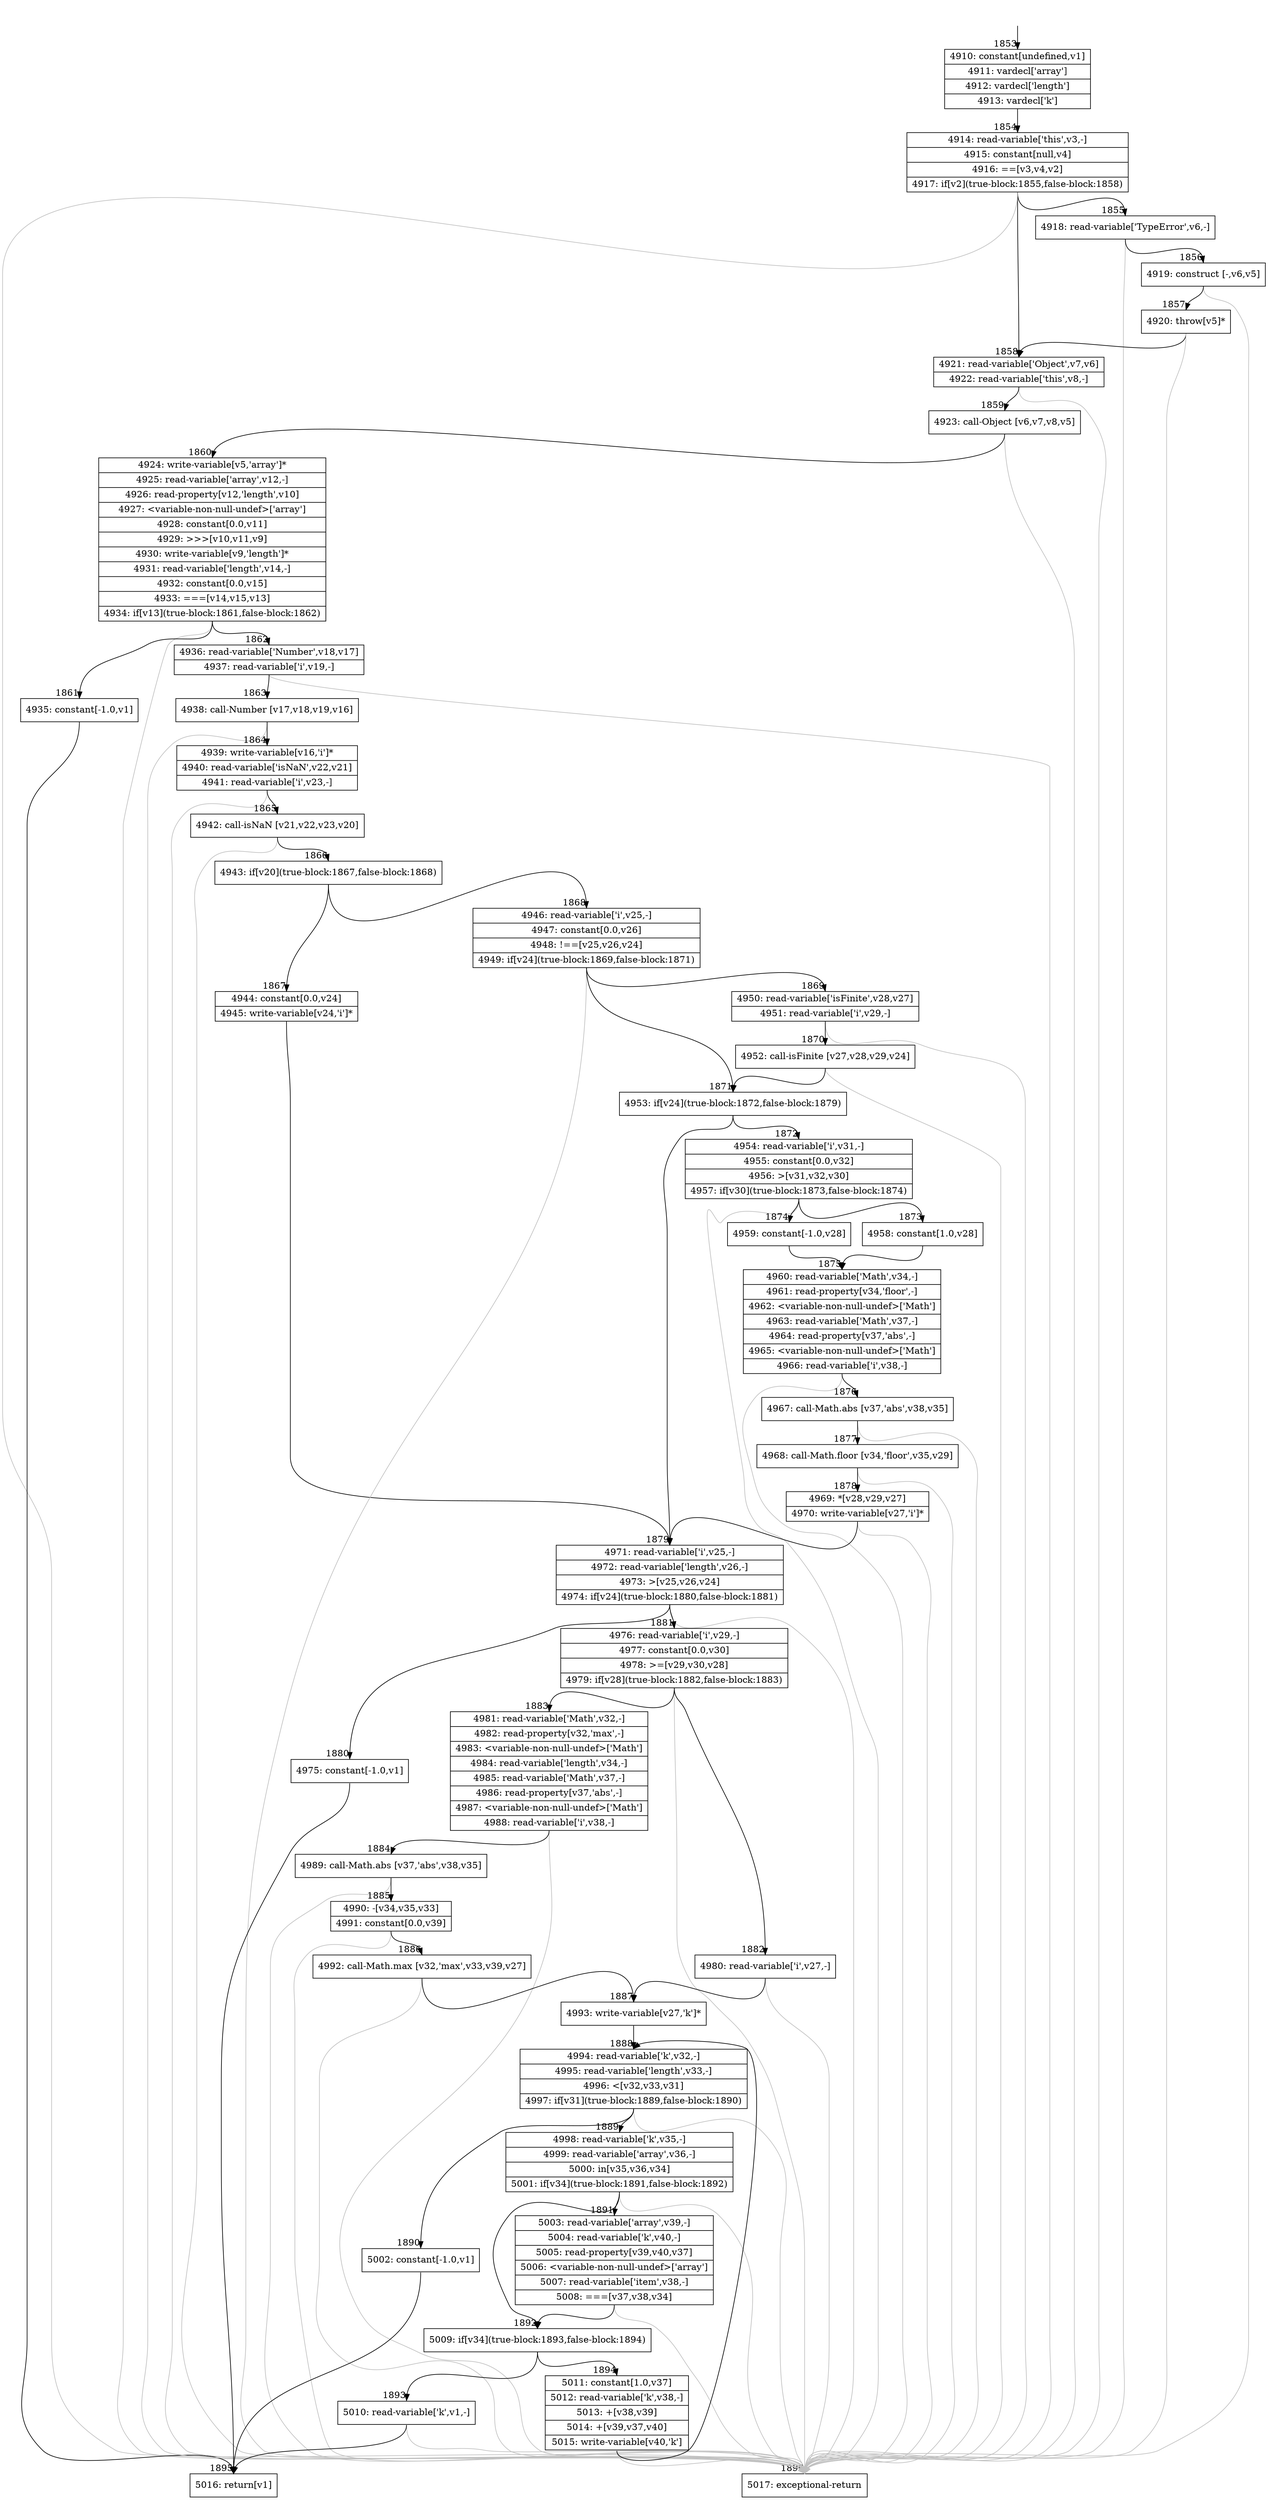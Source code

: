 digraph {
rankdir="TD"
BB_entry173[shape=none,label=""];
BB_entry173 -> BB1853 [tailport=s, headport=n, headlabel="    1853"]
BB1853 [shape=record label="{4910: constant[undefined,v1]|4911: vardecl['array']|4912: vardecl['length']|4913: vardecl['k']}" ] 
BB1853 -> BB1854 [tailport=s, headport=n, headlabel="      1854"]
BB1854 [shape=record label="{4914: read-variable['this',v3,-]|4915: constant[null,v4]|4916: ==[v3,v4,v2]|4917: if[v2](true-block:1855,false-block:1858)}" ] 
BB1854 -> BB1855 [tailport=s, headport=n, headlabel="      1855"]
BB1854 -> BB1858 [tailport=s, headport=n, headlabel="      1858"]
BB1854 -> BB1896 [tailport=s, headport=n, color=gray, headlabel="      1896"]
BB1855 [shape=record label="{4918: read-variable['TypeError',v6,-]}" ] 
BB1855 -> BB1856 [tailport=s, headport=n, headlabel="      1856"]
BB1855 -> BB1896 [tailport=s, headport=n, color=gray]
BB1856 [shape=record label="{4919: construct [-,v6,v5]}" ] 
BB1856 -> BB1857 [tailport=s, headport=n, headlabel="      1857"]
BB1856 -> BB1896 [tailport=s, headport=n, color=gray]
BB1857 [shape=record label="{4920: throw[v5]*}" ] 
BB1857 -> BB1858 [tailport=s, headport=n]
BB1857 -> BB1896 [tailport=s, headport=n, color=gray]
BB1858 [shape=record label="{4921: read-variable['Object',v7,v6]|4922: read-variable['this',v8,-]}" ] 
BB1858 -> BB1859 [tailport=s, headport=n, headlabel="      1859"]
BB1858 -> BB1896 [tailport=s, headport=n, color=gray]
BB1859 [shape=record label="{4923: call-Object [v6,v7,v8,v5]}" ] 
BB1859 -> BB1860 [tailport=s, headport=n, headlabel="      1860"]
BB1859 -> BB1896 [tailport=s, headport=n, color=gray]
BB1860 [shape=record label="{4924: write-variable[v5,'array']*|4925: read-variable['array',v12,-]|4926: read-property[v12,'length',v10]|4927: \<variable-non-null-undef\>['array']|4928: constant[0.0,v11]|4929: \>\>\>[v10,v11,v9]|4930: write-variable[v9,'length']*|4931: read-variable['length',v14,-]|4932: constant[0.0,v15]|4933: ===[v14,v15,v13]|4934: if[v13](true-block:1861,false-block:1862)}" ] 
BB1860 -> BB1861 [tailport=s, headport=n, headlabel="      1861"]
BB1860 -> BB1862 [tailport=s, headport=n, headlabel="      1862"]
BB1860 -> BB1896 [tailport=s, headport=n, color=gray]
BB1861 [shape=record label="{4935: constant[-1.0,v1]}" ] 
BB1861 -> BB1895 [tailport=s, headport=n, headlabel="      1895"]
BB1862 [shape=record label="{4936: read-variable['Number',v18,v17]|4937: read-variable['i',v19,-]}" ] 
BB1862 -> BB1863 [tailport=s, headport=n, headlabel="      1863"]
BB1862 -> BB1896 [tailport=s, headport=n, color=gray]
BB1863 [shape=record label="{4938: call-Number [v17,v18,v19,v16]}" ] 
BB1863 -> BB1864 [tailport=s, headport=n, headlabel="      1864"]
BB1863 -> BB1896 [tailport=s, headport=n, color=gray]
BB1864 [shape=record label="{4939: write-variable[v16,'i']*|4940: read-variable['isNaN',v22,v21]|4941: read-variable['i',v23,-]}" ] 
BB1864 -> BB1865 [tailport=s, headport=n, headlabel="      1865"]
BB1864 -> BB1896 [tailport=s, headport=n, color=gray]
BB1865 [shape=record label="{4942: call-isNaN [v21,v22,v23,v20]}" ] 
BB1865 -> BB1866 [tailport=s, headport=n, headlabel="      1866"]
BB1865 -> BB1896 [tailport=s, headport=n, color=gray]
BB1866 [shape=record label="{4943: if[v20](true-block:1867,false-block:1868)}" ] 
BB1866 -> BB1867 [tailport=s, headport=n, headlabel="      1867"]
BB1866 -> BB1868 [tailport=s, headport=n, headlabel="      1868"]
BB1867 [shape=record label="{4944: constant[0.0,v24]|4945: write-variable[v24,'i']*}" ] 
BB1867 -> BB1879 [tailport=s, headport=n, headlabel="      1879"]
BB1868 [shape=record label="{4946: read-variable['i',v25,-]|4947: constant[0.0,v26]|4948: !==[v25,v26,v24]|4949: if[v24](true-block:1869,false-block:1871)}" ] 
BB1868 -> BB1871 [tailport=s, headport=n, headlabel="      1871"]
BB1868 -> BB1869 [tailport=s, headport=n, headlabel="      1869"]
BB1868 -> BB1896 [tailport=s, headport=n, color=gray]
BB1869 [shape=record label="{4950: read-variable['isFinite',v28,v27]|4951: read-variable['i',v29,-]}" ] 
BB1869 -> BB1870 [tailport=s, headport=n, headlabel="      1870"]
BB1869 -> BB1896 [tailport=s, headport=n, color=gray]
BB1870 [shape=record label="{4952: call-isFinite [v27,v28,v29,v24]}" ] 
BB1870 -> BB1871 [tailport=s, headport=n]
BB1870 -> BB1896 [tailport=s, headport=n, color=gray]
BB1871 [shape=record label="{4953: if[v24](true-block:1872,false-block:1879)}" ] 
BB1871 -> BB1872 [tailport=s, headport=n, headlabel="      1872"]
BB1871 -> BB1879 [tailport=s, headport=n]
BB1872 [shape=record label="{4954: read-variable['i',v31,-]|4955: constant[0.0,v32]|4956: \>[v31,v32,v30]|4957: if[v30](true-block:1873,false-block:1874)}" ] 
BB1872 -> BB1873 [tailport=s, headport=n, headlabel="      1873"]
BB1872 -> BB1874 [tailport=s, headport=n, headlabel="      1874"]
BB1872 -> BB1896 [tailport=s, headport=n, color=gray]
BB1873 [shape=record label="{4958: constant[1.0,v28]}" ] 
BB1873 -> BB1875 [tailport=s, headport=n, headlabel="      1875"]
BB1874 [shape=record label="{4959: constant[-1.0,v28]}" ] 
BB1874 -> BB1875 [tailport=s, headport=n]
BB1875 [shape=record label="{4960: read-variable['Math',v34,-]|4961: read-property[v34,'floor',-]|4962: \<variable-non-null-undef\>['Math']|4963: read-variable['Math',v37,-]|4964: read-property[v37,'abs',-]|4965: \<variable-non-null-undef\>['Math']|4966: read-variable['i',v38,-]}" ] 
BB1875 -> BB1876 [tailport=s, headport=n, headlabel="      1876"]
BB1875 -> BB1896 [tailport=s, headport=n, color=gray]
BB1876 [shape=record label="{4967: call-Math.abs [v37,'abs',v38,v35]}" ] 
BB1876 -> BB1877 [tailport=s, headport=n, headlabel="      1877"]
BB1876 -> BB1896 [tailport=s, headport=n, color=gray]
BB1877 [shape=record label="{4968: call-Math.floor [v34,'floor',v35,v29]}" ] 
BB1877 -> BB1878 [tailport=s, headport=n, headlabel="      1878"]
BB1877 -> BB1896 [tailport=s, headport=n, color=gray]
BB1878 [shape=record label="{4969: *[v28,v29,v27]|4970: write-variable[v27,'i']*}" ] 
BB1878 -> BB1879 [tailport=s, headport=n]
BB1878 -> BB1896 [tailport=s, headport=n, color=gray]
BB1879 [shape=record label="{4971: read-variable['i',v25,-]|4972: read-variable['length',v26,-]|4973: \>[v25,v26,v24]|4974: if[v24](true-block:1880,false-block:1881)}" ] 
BB1879 -> BB1880 [tailport=s, headport=n, headlabel="      1880"]
BB1879 -> BB1881 [tailport=s, headport=n, headlabel="      1881"]
BB1879 -> BB1896 [tailport=s, headport=n, color=gray]
BB1880 [shape=record label="{4975: constant[-1.0,v1]}" ] 
BB1880 -> BB1895 [tailport=s, headport=n]
BB1881 [shape=record label="{4976: read-variable['i',v29,-]|4977: constant[0.0,v30]|4978: \>=[v29,v30,v28]|4979: if[v28](true-block:1882,false-block:1883)}" ] 
BB1881 -> BB1882 [tailport=s, headport=n, headlabel="      1882"]
BB1881 -> BB1883 [tailport=s, headport=n, headlabel="      1883"]
BB1881 -> BB1896 [tailport=s, headport=n, color=gray]
BB1882 [shape=record label="{4980: read-variable['i',v27,-]}" ] 
BB1882 -> BB1887 [tailport=s, headport=n, headlabel="      1887"]
BB1882 -> BB1896 [tailport=s, headport=n, color=gray]
BB1883 [shape=record label="{4981: read-variable['Math',v32,-]|4982: read-property[v32,'max',-]|4983: \<variable-non-null-undef\>['Math']|4984: read-variable['length',v34,-]|4985: read-variable['Math',v37,-]|4986: read-property[v37,'abs',-]|4987: \<variable-non-null-undef\>['Math']|4988: read-variable['i',v38,-]}" ] 
BB1883 -> BB1884 [tailport=s, headport=n, headlabel="      1884"]
BB1883 -> BB1896 [tailport=s, headport=n, color=gray]
BB1884 [shape=record label="{4989: call-Math.abs [v37,'abs',v38,v35]}" ] 
BB1884 -> BB1885 [tailport=s, headport=n, headlabel="      1885"]
BB1884 -> BB1896 [tailport=s, headport=n, color=gray]
BB1885 [shape=record label="{4990: -[v34,v35,v33]|4991: constant[0.0,v39]}" ] 
BB1885 -> BB1886 [tailport=s, headport=n, headlabel="      1886"]
BB1885 -> BB1896 [tailport=s, headport=n, color=gray]
BB1886 [shape=record label="{4992: call-Math.max [v32,'max',v33,v39,v27]}" ] 
BB1886 -> BB1887 [tailport=s, headport=n]
BB1886 -> BB1896 [tailport=s, headport=n, color=gray]
BB1887 [shape=record label="{4993: write-variable[v27,'k']*}" ] 
BB1887 -> BB1888 [tailport=s, headport=n, headlabel="      1888"]
BB1888 [shape=record label="{4994: read-variable['k',v32,-]|4995: read-variable['length',v33,-]|4996: \<[v32,v33,v31]|4997: if[v31](true-block:1889,false-block:1890)}" ] 
BB1888 -> BB1889 [tailport=s, headport=n, headlabel="      1889"]
BB1888 -> BB1890 [tailport=s, headport=n, headlabel="      1890"]
BB1888 -> BB1896 [tailport=s, headport=n, color=gray]
BB1889 [shape=record label="{4998: read-variable['k',v35,-]|4999: read-variable['array',v36,-]|5000: in[v35,v36,v34]|5001: if[v34](true-block:1891,false-block:1892)}" ] 
BB1889 -> BB1892 [tailport=s, headport=n, headlabel="      1892"]
BB1889 -> BB1891 [tailport=s, headport=n, headlabel="      1891"]
BB1889 -> BB1896 [tailport=s, headport=n, color=gray]
BB1890 [shape=record label="{5002: constant[-1.0,v1]}" ] 
BB1890 -> BB1895 [tailport=s, headport=n]
BB1891 [shape=record label="{5003: read-variable['array',v39,-]|5004: read-variable['k',v40,-]|5005: read-property[v39,v40,v37]|5006: \<variable-non-null-undef\>['array']|5007: read-variable['item',v38,-]|5008: ===[v37,v38,v34]}" ] 
BB1891 -> BB1892 [tailport=s, headport=n]
BB1891 -> BB1896 [tailport=s, headport=n, color=gray]
BB1892 [shape=record label="{5009: if[v34](true-block:1893,false-block:1894)}" ] 
BB1892 -> BB1893 [tailport=s, headport=n, headlabel="      1893"]
BB1892 -> BB1894 [tailport=s, headport=n, headlabel="      1894"]
BB1893 [shape=record label="{5010: read-variable['k',v1,-]}" ] 
BB1893 -> BB1895 [tailport=s, headport=n]
BB1893 -> BB1896 [tailport=s, headport=n, color=gray]
BB1894 [shape=record label="{5011: constant[1.0,v37]|5012: read-variable['k',v38,-]|5013: +[v38,v39]|5014: +[v39,v37,v40]|5015: write-variable[v40,'k']}" ] 
BB1894 -> BB1888 [tailport=s, headport=n]
BB1894 -> BB1896 [tailport=s, headport=n, color=gray]
BB1895 [shape=record label="{5016: return[v1]}" ] 
BB1896 [shape=record label="{5017: exceptional-return}" ] 
//#$~ 1213
}
